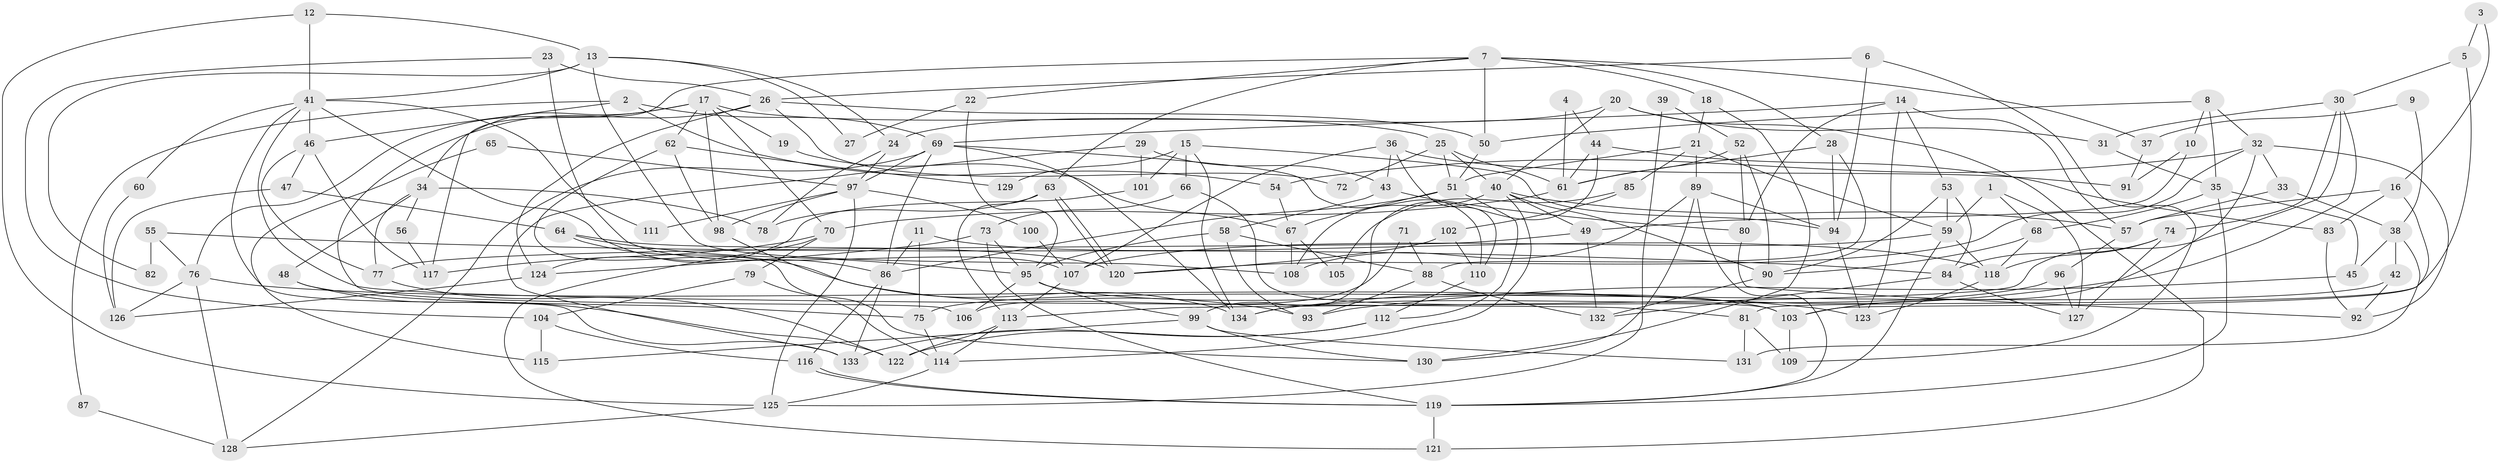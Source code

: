 // coarse degree distribution, {3: 0.13580246913580246, 4: 0.1728395061728395, 5: 0.2839506172839506, 2: 0.06172839506172839, 6: 0.16049382716049382, 7: 0.09876543209876543, 8: 0.037037037037037035, 9: 0.037037037037037035, 11: 0.012345679012345678}
// Generated by graph-tools (version 1.1) at 2025/37/03/04/25 23:37:08]
// undirected, 134 vertices, 268 edges
graph export_dot {
  node [color=gray90,style=filled];
  1;
  2;
  3;
  4;
  5;
  6;
  7;
  8;
  9;
  10;
  11;
  12;
  13;
  14;
  15;
  16;
  17;
  18;
  19;
  20;
  21;
  22;
  23;
  24;
  25;
  26;
  27;
  28;
  29;
  30;
  31;
  32;
  33;
  34;
  35;
  36;
  37;
  38;
  39;
  40;
  41;
  42;
  43;
  44;
  45;
  46;
  47;
  48;
  49;
  50;
  51;
  52;
  53;
  54;
  55;
  56;
  57;
  58;
  59;
  60;
  61;
  62;
  63;
  64;
  65;
  66;
  67;
  68;
  69;
  70;
  71;
  72;
  73;
  74;
  75;
  76;
  77;
  78;
  79;
  80;
  81;
  82;
  83;
  84;
  85;
  86;
  87;
  88;
  89;
  90;
  91;
  92;
  93;
  94;
  95;
  96;
  97;
  98;
  99;
  100;
  101;
  102;
  103;
  104;
  105;
  106;
  107;
  108;
  109;
  110;
  111;
  112;
  113;
  114;
  115;
  116;
  117;
  118;
  119;
  120;
  121;
  122;
  123;
  124;
  125;
  126;
  127;
  128;
  129;
  130;
  131;
  132;
  133;
  134;
  1 -- 127;
  1 -- 59;
  1 -- 68;
  2 -- 69;
  2 -- 54;
  2 -- 46;
  2 -- 87;
  3 -- 5;
  3 -- 16;
  4 -- 61;
  4 -- 44;
  5 -- 81;
  5 -- 30;
  6 -- 26;
  6 -- 109;
  6 -- 94;
  7 -- 28;
  7 -- 117;
  7 -- 18;
  7 -- 22;
  7 -- 37;
  7 -- 50;
  7 -- 63;
  8 -- 35;
  8 -- 32;
  8 -- 10;
  8 -- 50;
  9 -- 38;
  9 -- 37;
  10 -- 49;
  10 -- 91;
  11 -- 86;
  11 -- 118;
  11 -- 75;
  12 -- 41;
  12 -- 125;
  12 -- 13;
  13 -- 41;
  13 -- 24;
  13 -- 27;
  13 -- 82;
  13 -- 108;
  14 -- 123;
  14 -- 53;
  14 -- 57;
  14 -- 69;
  14 -- 80;
  15 -- 134;
  15 -- 94;
  15 -- 66;
  15 -- 101;
  15 -- 129;
  16 -- 57;
  16 -- 83;
  16 -- 103;
  17 -- 62;
  17 -- 25;
  17 -- 19;
  17 -- 34;
  17 -- 70;
  17 -- 76;
  17 -- 98;
  18 -- 21;
  18 -- 130;
  19 -- 67;
  20 -- 24;
  20 -- 40;
  20 -- 31;
  20 -- 121;
  21 -- 59;
  21 -- 89;
  21 -- 51;
  21 -- 85;
  22 -- 95;
  22 -- 27;
  23 -- 107;
  23 -- 26;
  23 -- 104;
  24 -- 97;
  24 -- 78;
  25 -- 51;
  25 -- 40;
  25 -- 61;
  25 -- 72;
  26 -- 124;
  26 -- 50;
  26 -- 72;
  26 -- 106;
  28 -- 61;
  28 -- 94;
  28 -- 88;
  29 -- 133;
  29 -- 43;
  29 -- 101;
  30 -- 113;
  30 -- 134;
  30 -- 31;
  30 -- 74;
  31 -- 35;
  32 -- 103;
  32 -- 33;
  32 -- 54;
  32 -- 92;
  32 -- 120;
  33 -- 38;
  33 -- 57;
  34 -- 78;
  34 -- 48;
  34 -- 56;
  34 -- 77;
  35 -- 119;
  35 -- 45;
  35 -- 68;
  36 -- 110;
  36 -- 43;
  36 -- 91;
  36 -- 107;
  37 -- 91;
  38 -- 42;
  38 -- 45;
  38 -- 131;
  39 -- 52;
  39 -- 125;
  40 -- 108;
  40 -- 90;
  40 -- 49;
  40 -- 57;
  40 -- 114;
  41 -- 46;
  41 -- 86;
  41 -- 60;
  41 -- 81;
  41 -- 111;
  41 -- 133;
  42 -- 92;
  42 -- 75;
  43 -- 80;
  43 -- 58;
  44 -- 61;
  44 -- 99;
  44 -- 83;
  45 -- 93;
  46 -- 77;
  46 -- 47;
  46 -- 117;
  47 -- 64;
  47 -- 126;
  48 -- 75;
  48 -- 122;
  49 -- 77;
  49 -- 132;
  50 -- 51;
  51 -- 67;
  51 -- 86;
  51 -- 112;
  52 -- 61;
  52 -- 90;
  52 -- 80;
  53 -- 59;
  53 -- 90;
  53 -- 84;
  54 -- 67;
  55 -- 76;
  55 -- 84;
  55 -- 82;
  56 -- 117;
  57 -- 96;
  58 -- 95;
  58 -- 93;
  58 -- 88;
  59 -- 119;
  59 -- 118;
  59 -- 107;
  60 -- 126;
  61 -- 70;
  62 -- 130;
  62 -- 98;
  62 -- 129;
  63 -- 120;
  63 -- 120;
  63 -- 78;
  63 -- 113;
  64 -- 120;
  64 -- 95;
  64 -- 93;
  65 -- 115;
  65 -- 97;
  66 -- 73;
  66 -- 103;
  67 -- 108;
  67 -- 105;
  68 -- 90;
  68 -- 118;
  69 -- 86;
  69 -- 97;
  69 -- 110;
  69 -- 128;
  69 -- 134;
  70 -- 79;
  70 -- 117;
  70 -- 121;
  71 -- 88;
  71 -- 106;
  73 -- 124;
  73 -- 119;
  73 -- 95;
  74 -- 84;
  74 -- 118;
  74 -- 127;
  75 -- 114;
  76 -- 128;
  76 -- 123;
  76 -- 126;
  77 -- 122;
  79 -- 104;
  79 -- 114;
  80 -- 92;
  81 -- 131;
  81 -- 109;
  83 -- 92;
  84 -- 132;
  84 -- 127;
  85 -- 102;
  85 -- 105;
  86 -- 133;
  86 -- 116;
  87 -- 128;
  88 -- 93;
  88 -- 132;
  89 -- 119;
  89 -- 94;
  89 -- 108;
  89 -- 130;
  90 -- 132;
  94 -- 123;
  95 -- 103;
  95 -- 99;
  95 -- 106;
  96 -- 127;
  96 -- 134;
  97 -- 98;
  97 -- 100;
  97 -- 111;
  97 -- 125;
  98 -- 134;
  99 -- 130;
  99 -- 115;
  99 -- 131;
  100 -- 107;
  101 -- 124;
  102 -- 110;
  102 -- 120;
  103 -- 109;
  104 -- 116;
  104 -- 115;
  107 -- 113;
  110 -- 112;
  112 -- 122;
  112 -- 133;
  113 -- 114;
  113 -- 122;
  114 -- 125;
  116 -- 119;
  116 -- 119;
  118 -- 123;
  119 -- 121;
  124 -- 126;
  125 -- 128;
}
